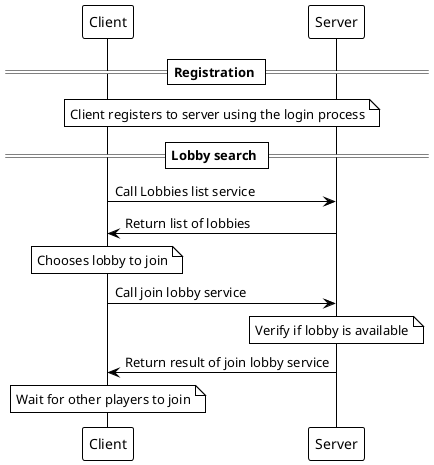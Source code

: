 @startuml
!theme plain
participant "Client" as C
participant "Server" as S

== Registration ==

note over C, S: Client registers to server using the login process

== Lobby search ==

C -> S: Call Lobbies list service
S -> C: Return list of lobbies
note over C: Chooses lobby to join
C -> S: Call join lobby service
note over S: Verify if lobby is available
S -> C: Return result of join lobby service
note over C: Wait for other players to join

@enduml